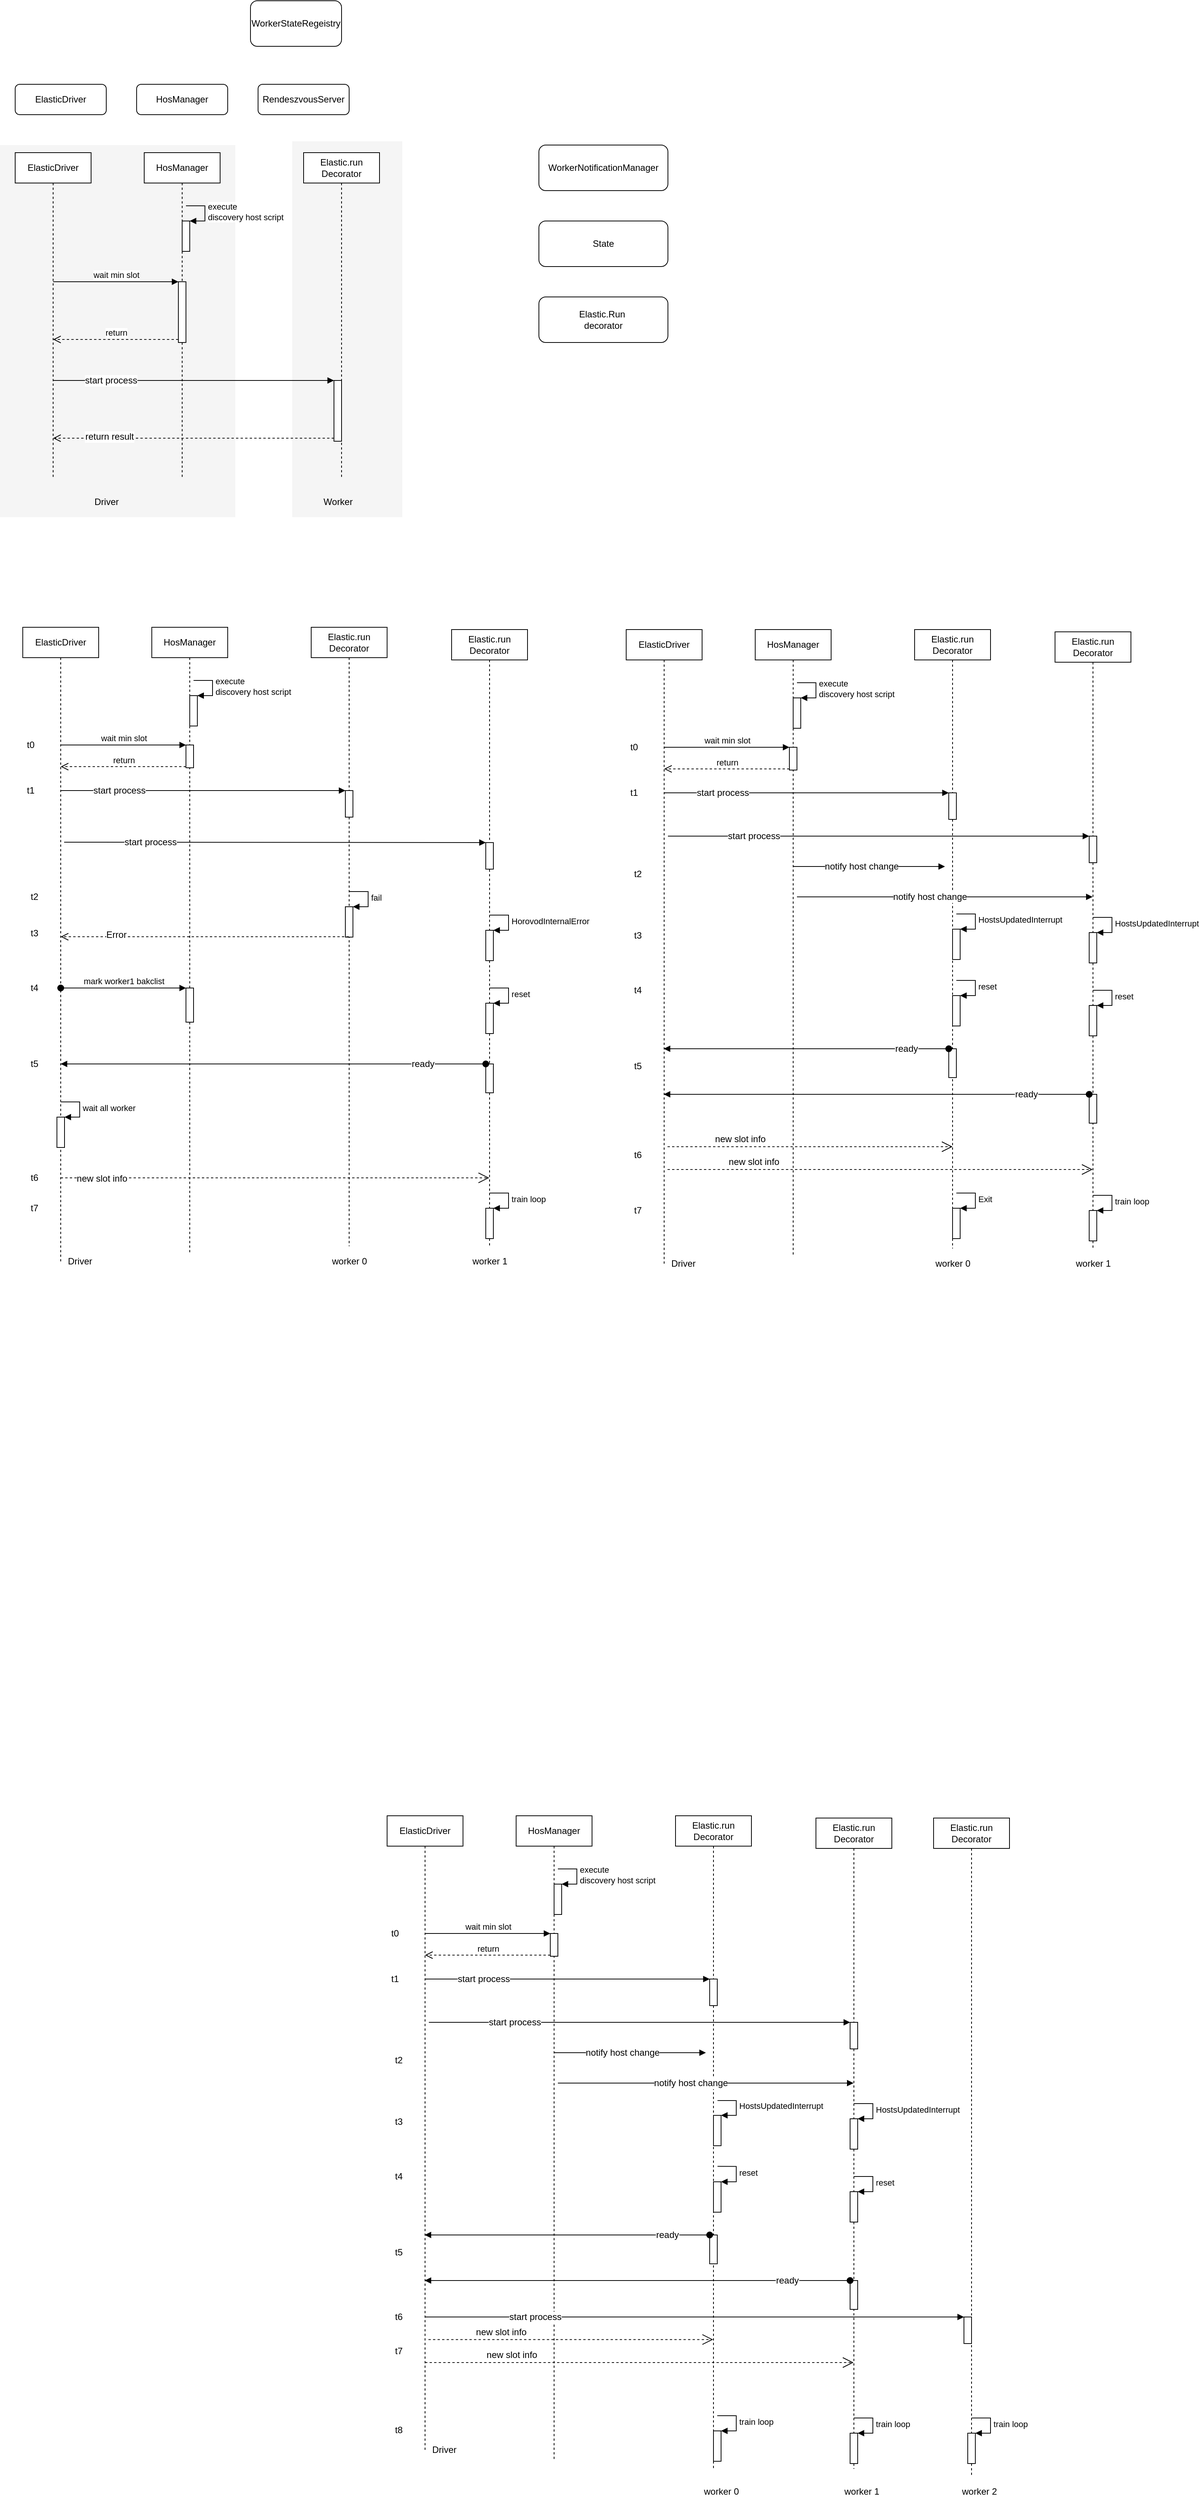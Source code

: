 <mxfile version="12.2.4" pages="1"><diagram id="LVNc52uLsE2ctX34Hqkp" name="Page-1"><mxGraphModel dx="1715" dy="857" grid="1" gridSize="10" guides="1" tooltips="1" connect="1" arrows="1" fold="1" page="1" pageScale="1" pageWidth="3300" pageHeight="4681" math="0" shadow="0"><root><mxCell id="0"/><mxCell id="1" parent="0"/><mxCell id="27" value="" style="rounded=0;whiteSpace=wrap;html=1;fillColor=#f5f5f5;strokeColor=none;fontColor=#333333;" parent="1" vertex="1"><mxGeometry x="425" y="245" width="145" height="495" as="geometry"/></mxCell><mxCell id="26" value="" style="rounded=0;whiteSpace=wrap;html=1;fillColor=#f5f5f5;strokeColor=none;fontColor=#333333;" parent="1" vertex="1"><mxGeometry x="40" y="250" width="310" height="490" as="geometry"/></mxCell><mxCell id="2" value="ElasticDriver" style="rounded=1;whiteSpace=wrap;html=1;" parent="1" vertex="1"><mxGeometry x="60" y="170" width="120" height="40" as="geometry"/></mxCell><mxCell id="3" value="RendeszvousServer" style="rounded=1;whiteSpace=wrap;html=1;" parent="1" vertex="1"><mxGeometry x="380" y="170" width="120" height="40" as="geometry"/></mxCell><mxCell id="4" value="HosManager" style="rounded=1;whiteSpace=wrap;html=1;" parent="1" vertex="1"><mxGeometry x="220" y="170" width="120" height="40" as="geometry"/></mxCell><mxCell id="5" value="WorkerStateRegeistry" style="rounded=1;whiteSpace=wrap;html=1;" parent="1" vertex="1"><mxGeometry x="370" y="60" width="120" height="60" as="geometry"/></mxCell><mxCell id="6" value="WorkerNotificationManager" style="rounded=1;whiteSpace=wrap;html=1;" parent="1" vertex="1"><mxGeometry x="750" y="250" width="170" height="60" as="geometry"/></mxCell><mxCell id="7" value="State" style="rounded=1;whiteSpace=wrap;html=1;" parent="1" vertex="1"><mxGeometry x="750" y="350" width="170" height="60" as="geometry"/></mxCell><mxCell id="8" value="Elastic.Run&amp;nbsp;&lt;br&gt;decorator" style="rounded=1;whiteSpace=wrap;html=1;" parent="1" vertex="1"><mxGeometry x="750" y="450" width="170" height="60" as="geometry"/></mxCell><mxCell id="9" value="ElasticDriver" style="shape=umlLifeline;perimeter=lifelinePerimeter;whiteSpace=wrap;html=1;container=1;collapsible=0;recursiveResize=0;outlineConnect=0;" parent="1" vertex="1"><mxGeometry x="60" y="260" width="100" height="430" as="geometry"/></mxCell><mxCell id="10" value="HosManager" style="shape=umlLifeline;perimeter=lifelinePerimeter;whiteSpace=wrap;html=1;container=1;collapsible=0;recursiveResize=0;outlineConnect=0;" parent="1" vertex="1"><mxGeometry x="230" y="260" width="100" height="430" as="geometry"/></mxCell><mxCell id="14" value="" style="html=1;points=[];perimeter=orthogonalPerimeter;" parent="10" vertex="1"><mxGeometry x="50" y="90" width="10" height="40" as="geometry"/></mxCell><mxCell id="15" value="execute&amp;nbsp;&lt;br&gt;discovery host script" style="edgeStyle=orthogonalEdgeStyle;html=1;align=left;spacingLeft=2;endArrow=block;rounded=0;entryX=1;entryY=0;" parent="10" target="14" edge="1"><mxGeometry relative="1" as="geometry"><mxPoint x="55" y="70" as="sourcePoint"/><Array as="points"><mxPoint x="80" y="70"/></Array></mxGeometry></mxCell><mxCell id="16" value="" style="html=1;points=[];perimeter=orthogonalPerimeter;" parent="10" vertex="1"><mxGeometry x="45" y="170" width="10" height="80" as="geometry"/></mxCell><mxCell id="17" value="wait min slot" style="html=1;verticalAlign=bottom;endArrow=block;entryX=0;entryY=0;" parent="1" source="9" target="16" edge="1"><mxGeometry relative="1" as="geometry"><mxPoint x="205" y="430" as="sourcePoint"/></mxGeometry></mxCell><mxCell id="18" value="return" style="html=1;verticalAlign=bottom;endArrow=open;dashed=1;endSize=8;exitX=0;exitY=0.95;" parent="1" source="16" target="9" edge="1"><mxGeometry relative="1" as="geometry"><mxPoint x="205" y="506" as="targetPoint"/></mxGeometry></mxCell><mxCell id="19" value="Elastic.run Decorator" style="shape=umlLifeline;perimeter=lifelinePerimeter;whiteSpace=wrap;html=1;container=1;collapsible=0;recursiveResize=0;outlineConnect=0;" parent="1" vertex="1"><mxGeometry x="440" y="260" width="100" height="430" as="geometry"/></mxCell><mxCell id="20" value="" style="html=1;points=[];perimeter=orthogonalPerimeter;" parent="19" vertex="1"><mxGeometry x="40" y="300" width="10" height="80" as="geometry"/></mxCell><mxCell id="21" value="" style="html=1;verticalAlign=bottom;endArrow=block;entryX=0;entryY=0;" parent="1" source="9" target="20" edge="1"><mxGeometry relative="1" as="geometry"><mxPoint x="410" y="560" as="sourcePoint"/></mxGeometry></mxCell><mxCell id="23" value="start process" style="text;html=1;resizable=0;points=[];align=center;verticalAlign=middle;labelBackgroundColor=#ffffff;" parent="21" vertex="1" connectable="0"><mxGeometry x="-0.592" relative="1" as="geometry"><mxPoint as="offset"/></mxGeometry></mxCell><mxCell id="22" value="" style="html=1;verticalAlign=bottom;endArrow=open;dashed=1;endSize=8;exitX=0;exitY=0.95;" parent="1" source="20" target="9" edge="1"><mxGeometry relative="1" as="geometry"><mxPoint x="410" y="636" as="targetPoint"/></mxGeometry></mxCell><mxCell id="24" value="return result" style="text;html=1;resizable=0;points=[];align=center;verticalAlign=middle;labelBackgroundColor=#ffffff;" parent="22" vertex="1" connectable="0"><mxGeometry x="0.603" y="-2" relative="1" as="geometry"><mxPoint as="offset"/></mxGeometry></mxCell><mxCell id="28" value="Driver" style="text;html=1;resizable=0;autosize=1;align=center;verticalAlign=middle;points=[];fillColor=none;strokeColor=none;rounded=0;" parent="1" vertex="1"><mxGeometry x="155" y="710" width="50" height="20" as="geometry"/></mxCell><mxCell id="29" value="Worker" style="text;html=1;resizable=0;autosize=1;align=center;verticalAlign=middle;points=[];fillColor=none;strokeColor=none;rounded=0;" parent="1" vertex="1"><mxGeometry x="460" y="710" width="50" height="20" as="geometry"/></mxCell><mxCell id="34" value="ElasticDriver" style="shape=umlLifeline;perimeter=lifelinePerimeter;whiteSpace=wrap;html=1;container=1;collapsible=0;recursiveResize=0;outlineConnect=0;" parent="1" vertex="1"><mxGeometry x="70" y="885" width="100" height="835" as="geometry"/></mxCell><mxCell id="82" value="" style="html=1;points=[];perimeter=orthogonalPerimeter;" parent="34" vertex="1"><mxGeometry x="45" y="645" width="10" height="40" as="geometry"/></mxCell><mxCell id="83" value="wait all worker" style="edgeStyle=orthogonalEdgeStyle;html=1;align=left;spacingLeft=2;endArrow=block;rounded=0;entryX=1;entryY=0;" parent="34" target="82" edge="1"><mxGeometry relative="1" as="geometry"><mxPoint x="50" y="625" as="sourcePoint"/><Array as="points"><mxPoint x="75" y="625"/></Array></mxGeometry></mxCell><mxCell id="35" value="HosManager" style="shape=umlLifeline;perimeter=lifelinePerimeter;whiteSpace=wrap;html=1;container=1;collapsible=0;recursiveResize=0;outlineConnect=0;" parent="1" vertex="1"><mxGeometry x="240" y="885" width="100" height="825" as="geometry"/></mxCell><mxCell id="36" value="" style="html=1;points=[];perimeter=orthogonalPerimeter;" parent="35" vertex="1"><mxGeometry x="50" y="90" width="10" height="40" as="geometry"/></mxCell><mxCell id="37" value="execute&amp;nbsp;&lt;br&gt;discovery host script" style="edgeStyle=orthogonalEdgeStyle;html=1;align=left;spacingLeft=2;endArrow=block;rounded=0;entryX=1;entryY=0;" parent="35" target="36" edge="1"><mxGeometry relative="1" as="geometry"><mxPoint x="55" y="70" as="sourcePoint"/><Array as="points"><mxPoint x="80" y="70"/></Array></mxGeometry></mxCell><mxCell id="38" value="" style="html=1;points=[];perimeter=orthogonalPerimeter;" parent="35" vertex="1"><mxGeometry x="45" y="155" width="10" height="30" as="geometry"/></mxCell><mxCell id="71" value="" style="html=1;points=[];perimeter=orthogonalPerimeter;" parent="35" vertex="1"><mxGeometry x="45" y="475" width="10" height="45" as="geometry"/></mxCell><mxCell id="39" value="wait min slot" style="html=1;verticalAlign=bottom;endArrow=block;entryX=0;entryY=0;" parent="1" source="34" target="38" edge="1"><mxGeometry relative="1" as="geometry"><mxPoint x="215" y="1055" as="sourcePoint"/></mxGeometry></mxCell><mxCell id="40" value="return" style="html=1;verticalAlign=bottom;endArrow=open;dashed=1;endSize=8;exitX=0;exitY=0.95;" parent="1" source="38" target="34" edge="1"><mxGeometry relative="1" as="geometry"><mxPoint x="215" y="1131" as="targetPoint"/></mxGeometry></mxCell><mxCell id="41" value="Elastic.run Decorator" style="shape=umlLifeline;perimeter=lifelinePerimeter;whiteSpace=wrap;html=1;container=1;collapsible=0;recursiveResize=0;outlineConnect=0;" parent="1" vertex="1"><mxGeometry x="450" y="885" width="100" height="815" as="geometry"/></mxCell><mxCell id="42" value="" style="html=1;points=[];perimeter=orthogonalPerimeter;" parent="41" vertex="1"><mxGeometry x="45" y="215" width="10" height="35" as="geometry"/></mxCell><mxCell id="54" value="" style="html=1;verticalAlign=bottom;endArrow=block;entryX=0;entryY=0;" parent="41" target="53" edge="1"><mxGeometry relative="1" as="geometry"><mxPoint x="-325.5" y="283" as="sourcePoint"/></mxGeometry></mxCell><mxCell id="55" value="start process" style="text;html=1;resizable=0;points=[];align=center;verticalAlign=middle;labelBackgroundColor=#ffffff;" parent="54" vertex="1" connectable="0"><mxGeometry x="-0.592" relative="1" as="geometry"><mxPoint as="offset"/></mxGeometry></mxCell><mxCell id="58" value="" style="html=1;points=[];perimeter=orthogonalPerimeter;" parent="41" vertex="1"><mxGeometry x="45" y="368" width="10" height="40" as="geometry"/></mxCell><mxCell id="59" value="fail" style="edgeStyle=orthogonalEdgeStyle;html=1;align=left;spacingLeft=2;endArrow=block;rounded=0;entryX=1;entryY=0;" parent="41" target="58" edge="1"><mxGeometry relative="1" as="geometry"><mxPoint x="50" y="348" as="sourcePoint"/><Array as="points"><mxPoint x="75" y="348"/></Array></mxGeometry></mxCell><mxCell id="43" value="" style="html=1;verticalAlign=bottom;endArrow=block;entryX=0;entryY=0;" parent="1" source="34" target="42" edge="1"><mxGeometry relative="1" as="geometry"><mxPoint x="420" y="1185" as="sourcePoint"/></mxGeometry></mxCell><mxCell id="44" value="start process" style="text;html=1;resizable=0;points=[];align=center;verticalAlign=middle;labelBackgroundColor=#ffffff;" parent="43" vertex="1" connectable="0"><mxGeometry x="-0.592" relative="1" as="geometry"><mxPoint as="offset"/></mxGeometry></mxCell><mxCell id="47" value="Driver" style="text;html=1;resizable=0;autosize=1;align=center;verticalAlign=middle;points=[];fillColor=none;strokeColor=none;rounded=0;" parent="1" vertex="1"><mxGeometry x="120" y="1710" width="50" height="20" as="geometry"/></mxCell><mxCell id="50" value="Elastic.run Decorator" style="shape=umlLifeline;perimeter=lifelinePerimeter;whiteSpace=wrap;html=1;container=1;collapsible=0;recursiveResize=0;outlineConnect=0;" parent="1" vertex="1"><mxGeometry x="635" y="888" width="100" height="812" as="geometry"/></mxCell><mxCell id="53" value="" style="html=1;points=[];perimeter=orthogonalPerimeter;" parent="50" vertex="1"><mxGeometry x="45" y="280.5" width="10" height="35" as="geometry"/></mxCell><mxCell id="66" value="" style="html=1;points=[];perimeter=orthogonalPerimeter;" parent="50" vertex="1"><mxGeometry x="45" y="396" width="10" height="40" as="geometry"/></mxCell><mxCell id="67" value="HorovodInternalError" style="edgeStyle=orthogonalEdgeStyle;html=1;align=left;spacingLeft=2;endArrow=block;rounded=0;entryX=1;entryY=0;" parent="50" target="66" edge="1"><mxGeometry relative="1" as="geometry"><mxPoint x="50" y="376" as="sourcePoint"/><Array as="points"><mxPoint x="75" y="376"/></Array></mxGeometry></mxCell><mxCell id="69" value="" style="html=1;points=[];perimeter=orthogonalPerimeter;" parent="50" vertex="1"><mxGeometry x="45" y="492" width="10" height="40" as="geometry"/></mxCell><mxCell id="70" value="reset" style="edgeStyle=orthogonalEdgeStyle;html=1;align=left;spacingLeft=2;endArrow=block;rounded=0;entryX=1;entryY=0;" parent="50" target="69" edge="1"><mxGeometry relative="1" as="geometry"><mxPoint x="50" y="472" as="sourcePoint"/><Array as="points"><mxPoint x="75" y="472"/></Array></mxGeometry></mxCell><mxCell id="73" value="" style="html=1;points=[];perimeter=orthogonalPerimeter;" parent="50" vertex="1"><mxGeometry x="45" y="572" width="10" height="38" as="geometry"/></mxCell><mxCell id="78" value="" style="html=1;points=[];perimeter=orthogonalPerimeter;" parent="50" vertex="1"><mxGeometry x="45" y="762" width="10" height="40" as="geometry"/></mxCell><mxCell id="79" value="train loop" style="edgeStyle=orthogonalEdgeStyle;html=1;align=left;spacingLeft=2;endArrow=block;rounded=0;entryX=1;entryY=0;" parent="50" target="78" edge="1"><mxGeometry relative="1" as="geometry"><mxPoint x="50" y="742" as="sourcePoint"/><Array as="points"><mxPoint x="75" y="742"/></Array></mxGeometry></mxCell><mxCell id="63" value="" style="html=1;verticalAlign=bottom;endArrow=open;dashed=1;endSize=8;" parent="1" source="41" target="34" edge="1"><mxGeometry relative="1" as="geometry"><mxPoint x="500" y="1334.81" as="sourcePoint"/><mxPoint x="119.5" y="1334.81" as="targetPoint"/></mxGeometry></mxCell><mxCell id="64" value="Error" style="text;html=1;resizable=0;points=[];align=center;verticalAlign=middle;labelBackgroundColor=#ffffff;" parent="63" vertex="1" connectable="0"><mxGeometry x="0.615" y="-3" relative="1" as="geometry"><mxPoint as="offset"/></mxGeometry></mxCell><mxCell id="72" value="mark worker1 bakclist" style="html=1;verticalAlign=bottom;startArrow=oval;endArrow=block;startSize=8;" parent="1" source="34" target="71" edge="1"><mxGeometry relative="1" as="geometry"><mxPoint x="225" y="1360" as="sourcePoint"/></mxGeometry></mxCell><mxCell id="74" value="" style="html=1;verticalAlign=bottom;startArrow=oval;startFill=1;endArrow=block;startSize=8;exitX=0;exitY=0;exitDx=0;exitDy=0;exitPerimeter=0;" parent="1" source="73" target="34" edge="1"><mxGeometry width="60" relative="1" as="geometry"><mxPoint x="90" y="1730" as="sourcePoint"/><mxPoint x="150" y="1730" as="targetPoint"/></mxGeometry></mxCell><mxCell id="75" value="ready" style="text;html=1;resizable=0;points=[];align=center;verticalAlign=middle;labelBackgroundColor=#ffffff;" parent="74" vertex="1" connectable="0"><mxGeometry x="-0.703" relative="1" as="geometry"><mxPoint as="offset"/></mxGeometry></mxCell><mxCell id="76" value="" style="endArrow=open;endSize=12;dashed=1;html=1;" parent="1" target="50" edge="1"><mxGeometry width="160" relative="1" as="geometry"><mxPoint x="120" y="1610" as="sourcePoint"/><mxPoint x="670" y="1610" as="targetPoint"/></mxGeometry></mxCell><mxCell id="77" value="new slot info" style="text;html=1;resizable=0;points=[];align=center;verticalAlign=middle;labelBackgroundColor=#ffffff;" parent="76" vertex="1" connectable="0"><mxGeometry x="-0.808" y="-1" relative="1" as="geometry"><mxPoint as="offset"/></mxGeometry></mxCell><mxCell id="84" value="worker 0" style="text;html=1;resizable=0;autosize=1;align=center;verticalAlign=middle;points=[];fillColor=none;strokeColor=none;rounded=0;" parent="1" vertex="1"><mxGeometry x="470" y="1710" width="60" height="20" as="geometry"/></mxCell><mxCell id="85" value="worker 1" style="text;html=1;resizable=0;autosize=1;align=center;verticalAlign=middle;points=[];fillColor=none;strokeColor=none;rounded=0;" parent="1" vertex="1"><mxGeometry x="655" y="1710" width="60" height="20" as="geometry"/></mxCell><mxCell id="86" value="t0" style="text;html=1;resizable=0;autosize=1;align=center;verticalAlign=middle;points=[];fillColor=none;strokeColor=none;rounded=0;" vertex="1" parent="1"><mxGeometry x="65" y="1030" width="30" height="20" as="geometry"/></mxCell><mxCell id="89" value="t1" style="text;html=1;resizable=0;autosize=1;align=center;verticalAlign=middle;points=[];fillColor=none;strokeColor=none;rounded=0;" vertex="1" parent="1"><mxGeometry x="65" y="1090" width="30" height="20" as="geometry"/></mxCell><mxCell id="93" value="t2" style="text;html=1;resizable=0;autosize=1;align=center;verticalAlign=middle;points=[];fillColor=none;strokeColor=none;rounded=0;" vertex="1" parent="1"><mxGeometry x="70" y="1230" width="30" height="20" as="geometry"/></mxCell><mxCell id="94" value="t3" style="text;html=1;resizable=0;autosize=1;align=center;verticalAlign=middle;points=[];fillColor=none;strokeColor=none;rounded=0;" vertex="1" parent="1"><mxGeometry x="70" y="1277.5" width="30" height="20" as="geometry"/></mxCell><mxCell id="95" value="t4" style="text;html=1;resizable=0;autosize=1;align=center;verticalAlign=middle;points=[];fillColor=none;strokeColor=none;rounded=0;" vertex="1" parent="1"><mxGeometry x="70" y="1350" width="30" height="20" as="geometry"/></mxCell><mxCell id="96" value="t5" style="text;html=1;resizable=0;autosize=1;align=center;verticalAlign=middle;points=[];fillColor=none;strokeColor=none;rounded=0;" vertex="1" parent="1"><mxGeometry x="70" y="1450" width="30" height="20" as="geometry"/></mxCell><mxCell id="97" value="t6" style="text;html=1;resizable=0;autosize=1;align=center;verticalAlign=middle;points=[];fillColor=none;strokeColor=none;rounded=0;" vertex="1" parent="1"><mxGeometry x="70" y="1600" width="30" height="20" as="geometry"/></mxCell><mxCell id="98" value="t7" style="text;html=1;resizable=0;autosize=1;align=center;verticalAlign=middle;points=[];fillColor=none;strokeColor=none;rounded=0;" vertex="1" parent="1"><mxGeometry x="70" y="1640" width="30" height="20" as="geometry"/></mxCell><mxCell id="99" value="ElasticDriver" style="shape=umlLifeline;perimeter=lifelinePerimeter;whiteSpace=wrap;html=1;container=1;collapsible=0;recursiveResize=0;outlineConnect=0;" vertex="1" parent="1"><mxGeometry x="865" y="888" width="100" height="835" as="geometry"/></mxCell><mxCell id="102" value="HosManager" style="shape=umlLifeline;perimeter=lifelinePerimeter;whiteSpace=wrap;html=1;container=1;collapsible=0;recursiveResize=0;outlineConnect=0;" vertex="1" parent="1"><mxGeometry x="1035" y="888" width="100" height="825" as="geometry"/></mxCell><mxCell id="103" value="" style="html=1;points=[];perimeter=orthogonalPerimeter;" vertex="1" parent="102"><mxGeometry x="50" y="90" width="10" height="40" as="geometry"/></mxCell><mxCell id="104" value="execute&amp;nbsp;&lt;br&gt;discovery host script" style="edgeStyle=orthogonalEdgeStyle;html=1;align=left;spacingLeft=2;endArrow=block;rounded=0;entryX=1;entryY=0;" edge="1" parent="102" target="103"><mxGeometry relative="1" as="geometry"><mxPoint x="55" y="70" as="sourcePoint"/><Array as="points"><mxPoint x="80" y="70"/></Array></mxGeometry></mxCell><mxCell id="105" value="" style="html=1;points=[];perimeter=orthogonalPerimeter;" vertex="1" parent="102"><mxGeometry x="45" y="155" width="10" height="30" as="geometry"/></mxCell><mxCell id="107" value="wait min slot" style="html=1;verticalAlign=bottom;endArrow=block;entryX=0;entryY=0;" edge="1" parent="1" source="99" target="105"><mxGeometry relative="1" as="geometry"><mxPoint x="1010" y="1058" as="sourcePoint"/></mxGeometry></mxCell><mxCell id="108" value="return" style="html=1;verticalAlign=bottom;endArrow=open;dashed=1;endSize=8;exitX=0;exitY=0.95;" edge="1" parent="1" source="105" target="99"><mxGeometry relative="1" as="geometry"><mxPoint x="1010" y="1134" as="targetPoint"/></mxGeometry></mxCell><mxCell id="109" value="Elastic.run Decorator" style="shape=umlLifeline;perimeter=lifelinePerimeter;whiteSpace=wrap;html=1;container=1;collapsible=0;recursiveResize=0;outlineConnect=0;" vertex="1" parent="1"><mxGeometry x="1245" y="888" width="100" height="815" as="geometry"/></mxCell><mxCell id="110" value="" style="html=1;points=[];perimeter=orthogonalPerimeter;" vertex="1" parent="109"><mxGeometry x="45" y="215" width="10" height="35" as="geometry"/></mxCell><mxCell id="111" value="" style="html=1;verticalAlign=bottom;endArrow=block;entryX=0;entryY=0;" edge="1" parent="109" target="119"><mxGeometry relative="1" as="geometry"><mxPoint x="-325" y="272" as="sourcePoint"/></mxGeometry></mxCell><mxCell id="112" value="start process" style="text;html=1;resizable=0;points=[];align=center;verticalAlign=middle;labelBackgroundColor=#ffffff;" vertex="1" connectable="0" parent="111"><mxGeometry x="-0.592" relative="1" as="geometry"><mxPoint as="offset"/></mxGeometry></mxCell><mxCell id="155" value="" style="html=1;points=[];perimeter=orthogonalPerimeter;" vertex="1" parent="109"><mxGeometry x="45" y="552" width="10" height="38" as="geometry"/></mxCell><mxCell id="164" value="" style="html=1;points=[];perimeter=orthogonalPerimeter;" vertex="1" parent="109"><mxGeometry x="50" y="762" width="10" height="40" as="geometry"/></mxCell><mxCell id="165" value="Exit" style="edgeStyle=orthogonalEdgeStyle;html=1;align=left;spacingLeft=2;endArrow=block;rounded=0;entryX=1;entryY=0;" edge="1" target="164" parent="109"><mxGeometry relative="1" as="geometry"><mxPoint x="55" y="742" as="sourcePoint"/><Array as="points"><mxPoint x="80" y="742"/></Array></mxGeometry></mxCell><mxCell id="115" value="" style="html=1;verticalAlign=bottom;endArrow=block;entryX=0;entryY=0;" edge="1" parent="1" source="99" target="110"><mxGeometry relative="1" as="geometry"><mxPoint x="1215" y="1188" as="sourcePoint"/></mxGeometry></mxCell><mxCell id="116" value="start process" style="text;html=1;resizable=0;points=[];align=center;verticalAlign=middle;labelBackgroundColor=#ffffff;" vertex="1" connectable="0" parent="115"><mxGeometry x="-0.592" relative="1" as="geometry"><mxPoint as="offset"/></mxGeometry></mxCell><mxCell id="117" value="Driver" style="text;html=1;resizable=0;autosize=1;align=center;verticalAlign=middle;points=[];fillColor=none;strokeColor=none;rounded=0;" vertex="1" parent="1"><mxGeometry x="915" y="1713" width="50" height="20" as="geometry"/></mxCell><mxCell id="118" value="Elastic.run Decorator" style="shape=umlLifeline;perimeter=lifelinePerimeter;whiteSpace=wrap;html=1;container=1;collapsible=0;recursiveResize=0;outlineConnect=0;" vertex="1" parent="1"><mxGeometry x="1430" y="891" width="100" height="812" as="geometry"/></mxCell><mxCell id="119" value="" style="html=1;points=[];perimeter=orthogonalPerimeter;" vertex="1" parent="118"><mxGeometry x="45" y="269" width="10" height="35" as="geometry"/></mxCell><mxCell id="120" value="" style="html=1;points=[];perimeter=orthogonalPerimeter;" vertex="1" parent="118"><mxGeometry x="45" y="396" width="10" height="40" as="geometry"/></mxCell><mxCell id="121" value="HostsUpdatedInterrupt" style="edgeStyle=orthogonalEdgeStyle;html=1;align=left;spacingLeft=2;endArrow=block;rounded=0;entryX=1;entryY=0;" edge="1" parent="118" target="120"><mxGeometry relative="1" as="geometry"><mxPoint x="50" y="376" as="sourcePoint"/><Array as="points"><mxPoint x="75" y="376"/></Array></mxGeometry></mxCell><mxCell id="122" value="" style="html=1;points=[];perimeter=orthogonalPerimeter;" vertex="1" parent="118"><mxGeometry x="45" y="492" width="10" height="40" as="geometry"/></mxCell><mxCell id="123" value="reset" style="edgeStyle=orthogonalEdgeStyle;html=1;align=left;spacingLeft=2;endArrow=block;rounded=0;entryX=1;entryY=0;" edge="1" parent="118" target="122"><mxGeometry relative="1" as="geometry"><mxPoint x="50" y="472" as="sourcePoint"/><Array as="points"><mxPoint x="75" y="472"/></Array></mxGeometry></mxCell><mxCell id="124" value="" style="html=1;points=[];perimeter=orthogonalPerimeter;" vertex="1" parent="118"><mxGeometry x="45" y="609" width="10" height="38" as="geometry"/></mxCell><mxCell id="125" value="" style="html=1;points=[];perimeter=orthogonalPerimeter;" vertex="1" parent="118"><mxGeometry x="45" y="762" width="10" height="40" as="geometry"/></mxCell><mxCell id="126" value="train loop" style="edgeStyle=orthogonalEdgeStyle;html=1;align=left;spacingLeft=2;endArrow=block;rounded=0;entryX=1;entryY=0;" edge="1" parent="118" target="125"><mxGeometry relative="1" as="geometry"><mxPoint x="50" y="742" as="sourcePoint"/><Array as="points"><mxPoint x="75" y="742"/></Array></mxGeometry></mxCell><mxCell id="156" value="" style="html=1;verticalAlign=bottom;startArrow=oval;startFill=1;endArrow=block;startSize=8;exitX=0;exitY=0;exitDx=0;exitDy=0;exitPerimeter=0;" edge="1" parent="118" source="155"><mxGeometry width="60" relative="1" as="geometry"><mxPoint x="-545" y="819" as="sourcePoint"/><mxPoint x="-515.5" y="549" as="targetPoint"/></mxGeometry></mxCell><mxCell id="157" value="ready" style="text;html=1;resizable=0;points=[];align=center;verticalAlign=middle;labelBackgroundColor=#ffffff;" vertex="1" connectable="0" parent="156"><mxGeometry x="-0.703" relative="1" as="geometry"><mxPoint as="offset"/></mxGeometry></mxCell><mxCell id="130" value="" style="html=1;verticalAlign=bottom;startArrow=oval;startFill=1;endArrow=block;startSize=8;exitX=0;exitY=0;exitDx=0;exitDy=0;exitPerimeter=0;" edge="1" parent="1" source="124"><mxGeometry width="60" relative="1" as="geometry"><mxPoint x="885" y="1770" as="sourcePoint"/><mxPoint x="914.5" y="1500" as="targetPoint"/></mxGeometry></mxCell><mxCell id="131" value="ready" style="text;html=1;resizable=0;points=[];align=center;verticalAlign=middle;labelBackgroundColor=#ffffff;" vertex="1" connectable="0" parent="130"><mxGeometry x="-0.703" relative="1" as="geometry"><mxPoint as="offset"/></mxGeometry></mxCell><mxCell id="132" value="" style="endArrow=open;endSize=12;dashed=1;html=1;" edge="1" parent="1"><mxGeometry width="160" relative="1" as="geometry"><mxPoint x="919.5" y="1569" as="sourcePoint"/><mxPoint x="1295" y="1569" as="targetPoint"/><Array as="points"><mxPoint x="955" y="1569"/></Array></mxGeometry></mxCell><mxCell id="133" value="new slot info" style="text;html=1;resizable=0;points=[];align=center;verticalAlign=middle;labelBackgroundColor=#ffffff;" vertex="1" connectable="0" parent="132"><mxGeometry x="-0.808" y="-1" relative="1" as="geometry"><mxPoint x="59.5" y="-11" as="offset"/></mxGeometry></mxCell><mxCell id="134" value="worker 0" style="text;html=1;resizable=0;autosize=1;align=center;verticalAlign=middle;points=[];fillColor=none;strokeColor=none;rounded=0;" vertex="1" parent="1"><mxGeometry x="1265" y="1713" width="60" height="20" as="geometry"/></mxCell><mxCell id="135" value="worker 1" style="text;html=1;resizable=0;autosize=1;align=center;verticalAlign=middle;points=[];fillColor=none;strokeColor=none;rounded=0;" vertex="1" parent="1"><mxGeometry x="1450" y="1713" width="60" height="20" as="geometry"/></mxCell><mxCell id="136" value="t0" style="text;html=1;resizable=0;autosize=1;align=center;verticalAlign=middle;points=[];fillColor=none;strokeColor=none;rounded=0;" vertex="1" parent="1"><mxGeometry x="860" y="1033" width="30" height="20" as="geometry"/></mxCell><mxCell id="137" value="t1" style="text;html=1;resizable=0;autosize=1;align=center;verticalAlign=middle;points=[];fillColor=none;strokeColor=none;rounded=0;" vertex="1" parent="1"><mxGeometry x="860" y="1093" width="30" height="20" as="geometry"/></mxCell><mxCell id="138" value="t2" style="text;html=1;resizable=0;autosize=1;align=center;verticalAlign=middle;points=[];fillColor=none;strokeColor=none;rounded=0;" vertex="1" parent="1"><mxGeometry x="865" y="1200" width="30" height="20" as="geometry"/></mxCell><mxCell id="139" value="t3" style="text;html=1;resizable=0;autosize=1;align=center;verticalAlign=middle;points=[];fillColor=none;strokeColor=none;rounded=0;" vertex="1" parent="1"><mxGeometry x="865" y="1280.5" width="30" height="20" as="geometry"/></mxCell><mxCell id="140" value="t4" style="text;html=1;resizable=0;autosize=1;align=center;verticalAlign=middle;points=[];fillColor=none;strokeColor=none;rounded=0;" vertex="1" parent="1"><mxGeometry x="865" y="1353" width="30" height="20" as="geometry"/></mxCell><mxCell id="141" value="t5" style="text;html=1;resizable=0;autosize=1;align=center;verticalAlign=middle;points=[];fillColor=none;strokeColor=none;rounded=0;" vertex="1" parent="1"><mxGeometry x="865" y="1453" width="30" height="20" as="geometry"/></mxCell><mxCell id="142" value="t6" style="text;html=1;resizable=0;autosize=1;align=center;verticalAlign=middle;points=[];fillColor=none;strokeColor=none;rounded=0;" vertex="1" parent="1"><mxGeometry x="865" y="1570" width="30" height="20" as="geometry"/></mxCell><mxCell id="143" value="t7" style="text;html=1;resizable=0;autosize=1;align=center;verticalAlign=middle;points=[];fillColor=none;strokeColor=none;rounded=0;" vertex="1" parent="1"><mxGeometry x="865" y="1643" width="30" height="20" as="geometry"/></mxCell><mxCell id="144" value="" style="html=1;verticalAlign=bottom;endArrow=block;" edge="1" parent="1"><mxGeometry relative="1" as="geometry"><mxPoint x="1085" y="1200" as="sourcePoint"/><mxPoint x="1285" y="1200" as="targetPoint"/></mxGeometry></mxCell><mxCell id="146" value="notify host change" style="text;html=1;resizable=0;points=[];align=center;verticalAlign=middle;labelBackgroundColor=#ffffff;" vertex="1" connectable="0" parent="144"><mxGeometry x="-0.102" relative="1" as="geometry"><mxPoint as="offset"/></mxGeometry></mxCell><mxCell id="147" value="" style="html=1;verticalAlign=bottom;endArrow=block;" edge="1" parent="1" target="118"><mxGeometry relative="1" as="geometry"><mxPoint x="1090" y="1240" as="sourcePoint"/><mxPoint x="1440" y="1250" as="targetPoint"/></mxGeometry></mxCell><mxCell id="148" value="notify host change" style="text;html=1;resizable=0;points=[];align=center;verticalAlign=middle;labelBackgroundColor=#ffffff;" vertex="1" connectable="0" parent="147"><mxGeometry x="-0.102" relative="1" as="geometry"><mxPoint as="offset"/></mxGeometry></mxCell><mxCell id="149" value="" style="html=1;points=[];perimeter=orthogonalPerimeter;" vertex="1" parent="1"><mxGeometry x="1295" y="1282.5" width="10" height="40" as="geometry"/></mxCell><mxCell id="150" value="HostsUpdatedInterrupt" style="edgeStyle=orthogonalEdgeStyle;html=1;align=left;spacingLeft=2;endArrow=block;rounded=0;entryX=1;entryY=0;" edge="1" parent="1" target="149"><mxGeometry relative="1" as="geometry"><mxPoint x="1300" y="1262.5" as="sourcePoint"/><Array as="points"><mxPoint x="1325" y="1262.5"/></Array></mxGeometry></mxCell><mxCell id="151" value="" style="html=1;points=[];perimeter=orthogonalPerimeter;" vertex="1" parent="1"><mxGeometry x="1295" y="1370" width="10" height="40" as="geometry"/></mxCell><mxCell id="152" value="reset" style="edgeStyle=orthogonalEdgeStyle;html=1;align=left;spacingLeft=2;endArrow=block;rounded=0;entryX=1;entryY=0;" edge="1" parent="1" target="151"><mxGeometry relative="1" as="geometry"><mxPoint x="1300" y="1350" as="sourcePoint"/><Array as="points"><mxPoint x="1325" y="1350"/></Array></mxGeometry></mxCell><mxCell id="158" value="" style="endArrow=open;endSize=12;dashed=1;html=1;" edge="1" parent="1" target="118"><mxGeometry width="160" relative="1" as="geometry"><mxPoint x="919.5" y="1599" as="sourcePoint"/><mxPoint x="1295" y="1599" as="targetPoint"/><Array as="points"><mxPoint x="955" y="1599"/></Array></mxGeometry></mxCell><mxCell id="159" value="new slot info" style="text;html=1;resizable=0;points=[];align=center;verticalAlign=middle;labelBackgroundColor=#ffffff;" vertex="1" connectable="0" parent="158"><mxGeometry x="-0.808" y="-1" relative="1" as="geometry"><mxPoint x="59.5" y="-11" as="offset"/></mxGeometry></mxCell><mxCell id="167" value="ElasticDriver" style="shape=umlLifeline;perimeter=lifelinePerimeter;whiteSpace=wrap;html=1;container=1;collapsible=0;recursiveResize=0;outlineConnect=0;" vertex="1" parent="1"><mxGeometry x="550" y="2450" width="100" height="835" as="geometry"/></mxCell><mxCell id="168" value="HosManager" style="shape=umlLifeline;perimeter=lifelinePerimeter;whiteSpace=wrap;html=1;container=1;collapsible=0;recursiveResize=0;outlineConnect=0;" vertex="1" parent="1"><mxGeometry x="720" y="2450" width="100" height="850" as="geometry"/></mxCell><mxCell id="169" value="" style="html=1;points=[];perimeter=orthogonalPerimeter;" vertex="1" parent="168"><mxGeometry x="50" y="90" width="10" height="40" as="geometry"/></mxCell><mxCell id="170" value="execute&amp;nbsp;&lt;br&gt;discovery host script" style="edgeStyle=orthogonalEdgeStyle;html=1;align=left;spacingLeft=2;endArrow=block;rounded=0;entryX=1;entryY=0;" edge="1" parent="168" target="169"><mxGeometry relative="1" as="geometry"><mxPoint x="55" y="70" as="sourcePoint"/><Array as="points"><mxPoint x="80" y="70"/></Array></mxGeometry></mxCell><mxCell id="171" value="" style="html=1;points=[];perimeter=orthogonalPerimeter;" vertex="1" parent="168"><mxGeometry x="45" y="155" width="10" height="30" as="geometry"/></mxCell><mxCell id="172" value="wait min slot" style="html=1;verticalAlign=bottom;endArrow=block;entryX=0;entryY=0;" edge="1" parent="1" source="167" target="171"><mxGeometry relative="1" as="geometry"><mxPoint x="695" y="2620" as="sourcePoint"/></mxGeometry></mxCell><mxCell id="173" value="return" style="html=1;verticalAlign=bottom;endArrow=open;dashed=1;endSize=8;exitX=0;exitY=0.95;" edge="1" parent="1" source="171" target="167"><mxGeometry relative="1" as="geometry"><mxPoint x="695" y="2696" as="targetPoint"/></mxGeometry></mxCell><mxCell id="174" value="Elastic.run Decorator" style="shape=umlLifeline;perimeter=lifelinePerimeter;whiteSpace=wrap;html=1;container=1;collapsible=0;recursiveResize=0;outlineConnect=0;" vertex="1" parent="1"><mxGeometry x="930" y="2450" width="100" height="860" as="geometry"/></mxCell><mxCell id="175" value="" style="html=1;points=[];perimeter=orthogonalPerimeter;" vertex="1" parent="174"><mxGeometry x="45" y="215" width="10" height="35" as="geometry"/></mxCell><mxCell id="176" value="" style="html=1;verticalAlign=bottom;endArrow=block;entryX=0;entryY=0;" edge="1" parent="174" target="185"><mxGeometry relative="1" as="geometry"><mxPoint x="-325" y="272" as="sourcePoint"/></mxGeometry></mxCell><mxCell id="177" value="start process" style="text;html=1;resizable=0;points=[];align=center;verticalAlign=middle;labelBackgroundColor=#ffffff;" vertex="1" connectable="0" parent="176"><mxGeometry x="-0.592" relative="1" as="geometry"><mxPoint as="offset"/></mxGeometry></mxCell><mxCell id="178" value="" style="html=1;points=[];perimeter=orthogonalPerimeter;" vertex="1" parent="174"><mxGeometry x="45" y="552" width="10" height="38" as="geometry"/></mxCell><mxCell id="179" value="" style="html=1;points=[];perimeter=orthogonalPerimeter;" vertex="1" parent="174"><mxGeometry x="50" y="810" width="10" height="40" as="geometry"/></mxCell><mxCell id="180" value="train loop" style="edgeStyle=orthogonalEdgeStyle;html=1;align=left;spacingLeft=2;endArrow=block;rounded=0;entryX=1;entryY=0;" edge="1" parent="174" target="179"><mxGeometry relative="1" as="geometry"><mxPoint x="55" y="790" as="sourcePoint"/><Array as="points"><mxPoint x="80" y="790"/></Array></mxGeometry></mxCell><mxCell id="181" value="" style="html=1;verticalAlign=bottom;endArrow=block;entryX=0;entryY=0;" edge="1" parent="1" source="167" target="175"><mxGeometry relative="1" as="geometry"><mxPoint x="900" y="2750" as="sourcePoint"/></mxGeometry></mxCell><mxCell id="182" value="start process" style="text;html=1;resizable=0;points=[];align=center;verticalAlign=middle;labelBackgroundColor=#ffffff;" vertex="1" connectable="0" parent="181"><mxGeometry x="-0.592" relative="1" as="geometry"><mxPoint as="offset"/></mxGeometry></mxCell><mxCell id="183" value="Driver" style="text;html=1;resizable=0;autosize=1;align=center;verticalAlign=middle;points=[];fillColor=none;strokeColor=none;rounded=0;" vertex="1" parent="1"><mxGeometry x="600" y="3275" width="50" height="20" as="geometry"/></mxCell><mxCell id="184" value="Elastic.run Decorator" style="shape=umlLifeline;perimeter=lifelinePerimeter;whiteSpace=wrap;html=1;container=1;collapsible=0;recursiveResize=0;outlineConnect=0;" vertex="1" parent="1"><mxGeometry x="1115" y="2453" width="100" height="857" as="geometry"/></mxCell><mxCell id="185" value="" style="html=1;points=[];perimeter=orthogonalPerimeter;" vertex="1" parent="184"><mxGeometry x="45" y="269" width="10" height="35" as="geometry"/></mxCell><mxCell id="186" value="" style="html=1;points=[];perimeter=orthogonalPerimeter;" vertex="1" parent="184"><mxGeometry x="45" y="396" width="10" height="40" as="geometry"/></mxCell><mxCell id="187" value="HostsUpdatedInterrupt" style="edgeStyle=orthogonalEdgeStyle;html=1;align=left;spacingLeft=2;endArrow=block;rounded=0;entryX=1;entryY=0;" edge="1" parent="184" target="186"><mxGeometry relative="1" as="geometry"><mxPoint x="50" y="376" as="sourcePoint"/><Array as="points"><mxPoint x="75" y="376"/></Array></mxGeometry></mxCell><mxCell id="188" value="" style="html=1;points=[];perimeter=orthogonalPerimeter;" vertex="1" parent="184"><mxGeometry x="45" y="492" width="10" height="40" as="geometry"/></mxCell><mxCell id="189" value="reset" style="edgeStyle=orthogonalEdgeStyle;html=1;align=left;spacingLeft=2;endArrow=block;rounded=0;entryX=1;entryY=0;" edge="1" parent="184" target="188"><mxGeometry relative="1" as="geometry"><mxPoint x="50" y="472" as="sourcePoint"/><Array as="points"><mxPoint x="75" y="472"/></Array></mxGeometry></mxCell><mxCell id="190" value="" style="html=1;points=[];perimeter=orthogonalPerimeter;" vertex="1" parent="184"><mxGeometry x="45" y="609" width="10" height="38" as="geometry"/></mxCell><mxCell id="191" value="" style="html=1;points=[];perimeter=orthogonalPerimeter;" vertex="1" parent="184"><mxGeometry x="45" y="810" width="10" height="40" as="geometry"/></mxCell><mxCell id="192" value="train loop" style="edgeStyle=orthogonalEdgeStyle;html=1;align=left;spacingLeft=2;endArrow=block;rounded=0;entryX=1;entryY=0;" edge="1" parent="184" target="191"><mxGeometry relative="1" as="geometry"><mxPoint x="50" y="790" as="sourcePoint"/><Array as="points"><mxPoint x="75" y="790"/></Array></mxGeometry></mxCell><mxCell id="193" value="" style="html=1;verticalAlign=bottom;startArrow=oval;startFill=1;endArrow=block;startSize=8;exitX=0;exitY=0;exitDx=0;exitDy=0;exitPerimeter=0;" edge="1" parent="184" source="178"><mxGeometry width="60" relative="1" as="geometry"><mxPoint x="-545" y="819" as="sourcePoint"/><mxPoint x="-515.5" y="549" as="targetPoint"/></mxGeometry></mxCell><mxCell id="194" value="ready" style="text;html=1;resizable=0;points=[];align=center;verticalAlign=middle;labelBackgroundColor=#ffffff;" vertex="1" connectable="0" parent="193"><mxGeometry x="-0.703" relative="1" as="geometry"><mxPoint as="offset"/></mxGeometry></mxCell><mxCell id="231" value="" style="html=1;verticalAlign=bottom;endArrow=block;entryX=0;entryY=0;" edge="1" parent="184" target="233"><mxGeometry relative="1" as="geometry"><mxPoint x="-515" y="657" as="sourcePoint"/></mxGeometry></mxCell><mxCell id="232" value="start process" style="text;html=1;resizable=0;points=[];align=center;verticalAlign=middle;labelBackgroundColor=#ffffff;" vertex="1" connectable="0" parent="231"><mxGeometry x="-0.592" relative="1" as="geometry"><mxPoint as="offset"/></mxGeometry></mxCell><mxCell id="195" value="" style="html=1;verticalAlign=bottom;startArrow=oval;startFill=1;endArrow=block;startSize=8;exitX=0;exitY=0;exitDx=0;exitDy=0;exitPerimeter=0;" edge="1" parent="1" source="190"><mxGeometry width="60" relative="1" as="geometry"><mxPoint x="570" y="3332" as="sourcePoint"/><mxPoint x="599.5" y="3062" as="targetPoint"/></mxGeometry></mxCell><mxCell id="196" value="ready" style="text;html=1;resizable=0;points=[];align=center;verticalAlign=middle;labelBackgroundColor=#ffffff;" vertex="1" connectable="0" parent="195"><mxGeometry x="-0.703" relative="1" as="geometry"><mxPoint as="offset"/></mxGeometry></mxCell><mxCell id="197" value="" style="endArrow=open;endSize=12;dashed=1;html=1;exitX=0.545;exitY=0.826;exitDx=0;exitDy=0;exitPerimeter=0;" edge="1" parent="1" source="167" target="174"><mxGeometry width="160" relative="1" as="geometry"><mxPoint x="604.5" y="3131" as="sourcePoint"/><mxPoint x="980" y="3131" as="targetPoint"/><Array as="points"/></mxGeometry></mxCell><mxCell id="198" value="new slot info" style="text;html=1;resizable=0;points=[];align=center;verticalAlign=middle;labelBackgroundColor=#ffffff;" vertex="1" connectable="0" parent="197"><mxGeometry x="-0.808" y="-1" relative="1" as="geometry"><mxPoint x="59.5" y="-11" as="offset"/></mxGeometry></mxCell><mxCell id="199" value="worker 0" style="text;html=1;resizable=0;autosize=1;align=center;verticalAlign=middle;points=[];fillColor=none;strokeColor=none;rounded=0;" vertex="1" parent="1"><mxGeometry x="960" y="3330" width="60" height="20" as="geometry"/></mxCell><mxCell id="200" value="worker 1" style="text;html=1;resizable=0;autosize=1;align=center;verticalAlign=middle;points=[];fillColor=none;strokeColor=none;rounded=0;" vertex="1" parent="1"><mxGeometry x="1145" y="3330" width="60" height="20" as="geometry"/></mxCell><mxCell id="201" value="t0" style="text;html=1;resizable=0;autosize=1;align=center;verticalAlign=middle;points=[];fillColor=none;strokeColor=none;rounded=0;" vertex="1" parent="1"><mxGeometry x="545" y="2595" width="30" height="20" as="geometry"/></mxCell><mxCell id="202" value="t1" style="text;html=1;resizable=0;autosize=1;align=center;verticalAlign=middle;points=[];fillColor=none;strokeColor=none;rounded=0;" vertex="1" parent="1"><mxGeometry x="545" y="2655" width="30" height="20" as="geometry"/></mxCell><mxCell id="203" value="t2" style="text;html=1;resizable=0;autosize=1;align=center;verticalAlign=middle;points=[];fillColor=none;strokeColor=none;rounded=0;" vertex="1" parent="1"><mxGeometry x="550" y="2762" width="30" height="20" as="geometry"/></mxCell><mxCell id="204" value="t3" style="text;html=1;resizable=0;autosize=1;align=center;verticalAlign=middle;points=[];fillColor=none;strokeColor=none;rounded=0;" vertex="1" parent="1"><mxGeometry x="550" y="2842.5" width="30" height="20" as="geometry"/></mxCell><mxCell id="205" value="t4" style="text;html=1;resizable=0;autosize=1;align=center;verticalAlign=middle;points=[];fillColor=none;strokeColor=none;rounded=0;" vertex="1" parent="1"><mxGeometry x="550" y="2915" width="30" height="20" as="geometry"/></mxCell><mxCell id="206" value="t5" style="text;html=1;resizable=0;autosize=1;align=center;verticalAlign=middle;points=[];fillColor=none;strokeColor=none;rounded=0;" vertex="1" parent="1"><mxGeometry x="550" y="3015" width="30" height="20" as="geometry"/></mxCell><mxCell id="207" value="t6" style="text;html=1;resizable=0;autosize=1;align=center;verticalAlign=middle;points=[];fillColor=none;strokeColor=none;rounded=0;" vertex="1" parent="1"><mxGeometry x="550" y="3100" width="30" height="20" as="geometry"/></mxCell><mxCell id="208" value="t8" style="text;html=1;resizable=0;autosize=1;align=center;verticalAlign=middle;points=[];fillColor=none;strokeColor=none;rounded=0;" vertex="1" parent="1"><mxGeometry x="550" y="3249" width="30" height="20" as="geometry"/></mxCell><mxCell id="209" value="" style="html=1;verticalAlign=bottom;endArrow=block;" edge="1" parent="1"><mxGeometry relative="1" as="geometry"><mxPoint x="770" y="2762" as="sourcePoint"/><mxPoint x="970" y="2762" as="targetPoint"/></mxGeometry></mxCell><mxCell id="210" value="notify host change" style="text;html=1;resizable=0;points=[];align=center;verticalAlign=middle;labelBackgroundColor=#ffffff;" vertex="1" connectable="0" parent="209"><mxGeometry x="-0.102" relative="1" as="geometry"><mxPoint as="offset"/></mxGeometry></mxCell><mxCell id="211" value="" style="html=1;verticalAlign=bottom;endArrow=block;" edge="1" parent="1" target="184"><mxGeometry relative="1" as="geometry"><mxPoint x="775" y="2802" as="sourcePoint"/><mxPoint x="1125" y="2812" as="targetPoint"/></mxGeometry></mxCell><mxCell id="212" value="notify host change" style="text;html=1;resizable=0;points=[];align=center;verticalAlign=middle;labelBackgroundColor=#ffffff;" vertex="1" connectable="0" parent="211"><mxGeometry x="-0.102" relative="1" as="geometry"><mxPoint as="offset"/></mxGeometry></mxCell><mxCell id="213" value="" style="html=1;points=[];perimeter=orthogonalPerimeter;" vertex="1" parent="1"><mxGeometry x="980" y="2844.5" width="10" height="40" as="geometry"/></mxCell><mxCell id="214" value="HostsUpdatedInterrupt" style="edgeStyle=orthogonalEdgeStyle;html=1;align=left;spacingLeft=2;endArrow=block;rounded=0;entryX=1;entryY=0;" edge="1" parent="1" target="213"><mxGeometry relative="1" as="geometry"><mxPoint x="985.333" y="2825" as="sourcePoint"/><Array as="points"><mxPoint x="1010" y="2824.5"/></Array></mxGeometry></mxCell><mxCell id="215" value="" style="html=1;points=[];perimeter=orthogonalPerimeter;" vertex="1" parent="1"><mxGeometry x="980" y="2932" width="10" height="40" as="geometry"/></mxCell><mxCell id="216" value="reset" style="edgeStyle=orthogonalEdgeStyle;html=1;align=left;spacingLeft=2;endArrow=block;rounded=0;entryX=1;entryY=0;" edge="1" parent="1" target="215"><mxGeometry relative="1" as="geometry"><mxPoint x="985.333" y="2911.667" as="sourcePoint"/><Array as="points"><mxPoint x="1010" y="2912"/></Array></mxGeometry></mxCell><mxCell id="217" value="" style="endArrow=open;endSize=12;dashed=1;html=1;" edge="1" parent="1" source="167"><mxGeometry width="160" relative="1" as="geometry"><mxPoint x="604.5" y="3170" as="sourcePoint"/><mxPoint x="1164.5" y="3170" as="targetPoint"/><Array as="points"><mxPoint x="640" y="3170"/></Array></mxGeometry></mxCell><mxCell id="218" value="new slot info" style="text;html=1;resizable=0;points=[];align=center;verticalAlign=middle;labelBackgroundColor=#ffffff;" vertex="1" connectable="0" parent="217"><mxGeometry x="-0.808" y="-1" relative="1" as="geometry"><mxPoint x="59.5" y="-11" as="offset"/></mxGeometry></mxCell><mxCell id="219" value="Elastic.run Decorator" style="shape=umlLifeline;perimeter=lifelinePerimeter;whiteSpace=wrap;html=1;container=1;collapsible=0;recursiveResize=0;outlineConnect=0;" vertex="1" parent="1"><mxGeometry x="1270" y="2453" width="100" height="867" as="geometry"/></mxCell><mxCell id="226" value="" style="html=1;points=[];perimeter=orthogonalPerimeter;" vertex="1" parent="219"><mxGeometry x="45" y="810" width="10" height="40" as="geometry"/></mxCell><mxCell id="227" value="train loop" style="edgeStyle=orthogonalEdgeStyle;html=1;align=left;spacingLeft=2;endArrow=block;rounded=0;entryX=1;entryY=0;" edge="1" parent="219" target="226"><mxGeometry relative="1" as="geometry"><mxPoint x="50" y="790" as="sourcePoint"/><Array as="points"><mxPoint x="75" y="790"/></Array></mxGeometry></mxCell><mxCell id="230" value="worker 2" style="text;html=1;resizable=0;autosize=1;align=center;verticalAlign=middle;points=[];fillColor=none;strokeColor=none;rounded=0;" vertex="1" parent="1"><mxGeometry x="1300" y="3330" width="60" height="20" as="geometry"/></mxCell><mxCell id="233" value="" style="html=1;points=[];perimeter=orthogonalPerimeter;" vertex="1" parent="1"><mxGeometry x="1310" y="3110" width="10" height="35" as="geometry"/></mxCell><mxCell id="234" value="t7" style="text;html=1;resizable=0;autosize=1;align=center;verticalAlign=middle;points=[];fillColor=none;strokeColor=none;rounded=0;" vertex="1" parent="1"><mxGeometry x="550" y="3145" width="30" height="20" as="geometry"/></mxCell></root></mxGraphModel></diagram></mxfile>